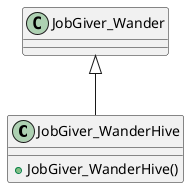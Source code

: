 @startuml
class JobGiver_WanderHive {
    + JobGiver_WanderHive()
}
JobGiver_Wander <|-- JobGiver_WanderHive
@enduml
